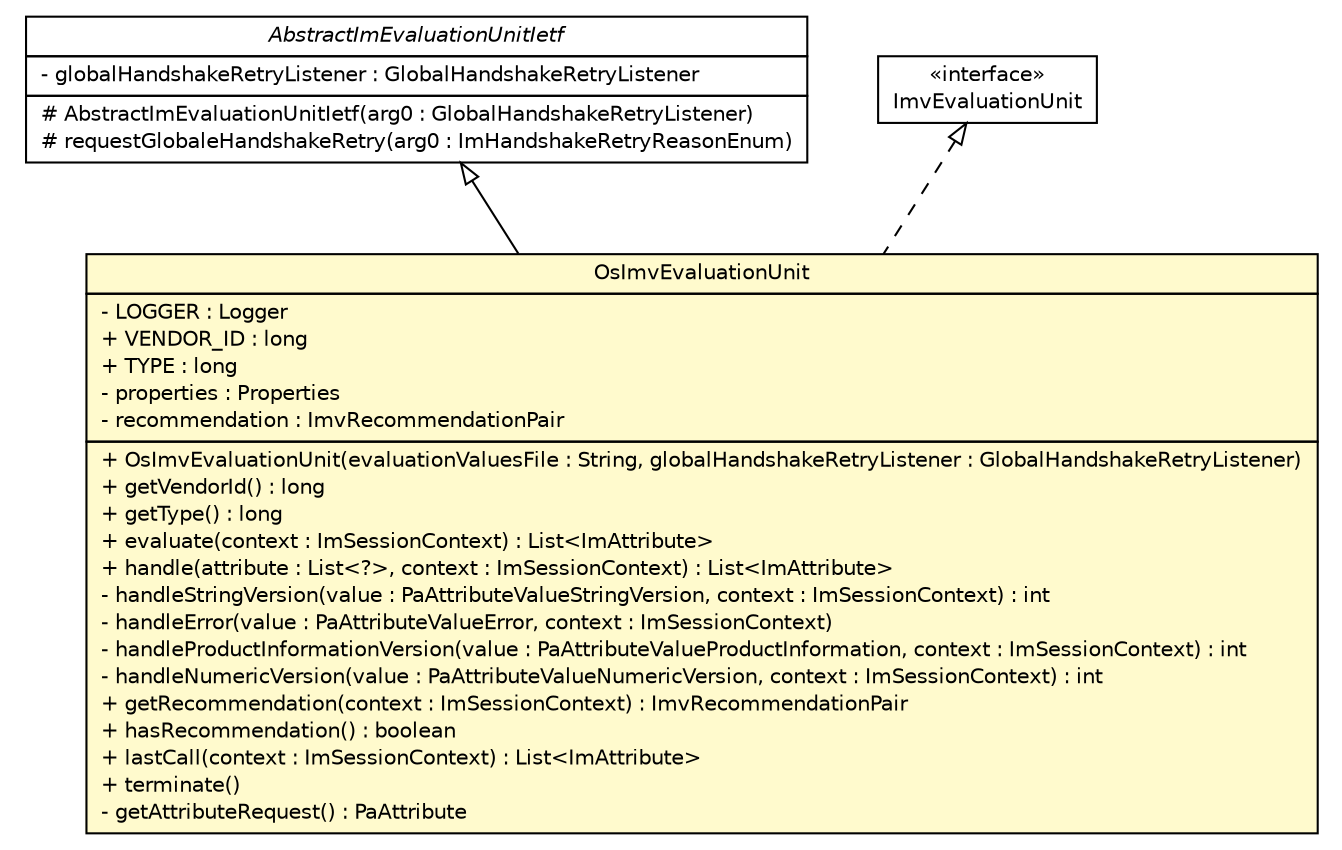 #!/usr/local/bin/dot
#
# Class diagram 
# Generated by UMLGraph version R5_6 (http://www.umlgraph.org/)
#

digraph G {
	edge [fontname="Helvetica",fontsize=10,labelfontname="Helvetica",labelfontsize=10];
	node [fontname="Helvetica",fontsize=10,shape=plaintext];
	nodesep=0.25;
	ranksep=0.5;
	// de.hsbremen.tc.tnc.im.evaluate.example.os.OsImvEvaluationUnit
	c109 [label=<<table title="de.hsbremen.tc.tnc.im.evaluate.example.os.OsImvEvaluationUnit" border="0" cellborder="1" cellspacing="0" cellpadding="2" port="p" bgcolor="lemonChiffon" href="./OsImvEvaluationUnit.html">
		<tr><td><table border="0" cellspacing="0" cellpadding="1">
<tr><td align="center" balign="center"> OsImvEvaluationUnit </td></tr>
		</table></td></tr>
		<tr><td><table border="0" cellspacing="0" cellpadding="1">
<tr><td align="left" balign="left"> - LOGGER : Logger </td></tr>
<tr><td align="left" balign="left"> + VENDOR_ID : long </td></tr>
<tr><td align="left" balign="left"> + TYPE : long </td></tr>
<tr><td align="left" balign="left"> - properties : Properties </td></tr>
<tr><td align="left" balign="left"> - recommendation : ImvRecommendationPair </td></tr>
		</table></td></tr>
		<tr><td><table border="0" cellspacing="0" cellpadding="1">
<tr><td align="left" balign="left"> + OsImvEvaluationUnit(evaluationValuesFile : String, globalHandshakeRetryListener : GlobalHandshakeRetryListener) </td></tr>
<tr><td align="left" balign="left"> + getVendorId() : long </td></tr>
<tr><td align="left" balign="left"> + getType() : long </td></tr>
<tr><td align="left" balign="left"> + evaluate(context : ImSessionContext) : List&lt;ImAttribute&gt; </td></tr>
<tr><td align="left" balign="left"> + handle(attribute : List&lt;?&gt;, context : ImSessionContext) : List&lt;ImAttribute&gt; </td></tr>
<tr><td align="left" balign="left"> - handleStringVersion(value : PaAttributeValueStringVersion, context : ImSessionContext) : int </td></tr>
<tr><td align="left" balign="left"> - handleError(value : PaAttributeValueError, context : ImSessionContext) </td></tr>
<tr><td align="left" balign="left"> - handleProductInformationVersion(value : PaAttributeValueProductInformation, context : ImSessionContext) : int </td></tr>
<tr><td align="left" balign="left"> - handleNumericVersion(value : PaAttributeValueNumericVersion, context : ImSessionContext) : int </td></tr>
<tr><td align="left" balign="left"> + getRecommendation(context : ImSessionContext) : ImvRecommendationPair </td></tr>
<tr><td align="left" balign="left"> + hasRecommendation() : boolean </td></tr>
<tr><td align="left" balign="left"> + lastCall(context : ImSessionContext) : List&lt;ImAttribute&gt; </td></tr>
<tr><td align="left" balign="left"> + terminate() </td></tr>
<tr><td align="left" balign="left"> - getAttributeRequest() : PaAttribute </td></tr>
		</table></td></tr>
		</table>>, URL="./OsImvEvaluationUnit.html", fontname="Helvetica", fontcolor="black", fontsize=10.0];
	//de.hsbremen.tc.tnc.im.evaluate.example.os.OsImvEvaluationUnit extends de.hsbremen.tc.tnc.im.evaluate.AbstractImEvaluationUnitIetf
	c112:p -> c109:p [dir=back,arrowtail=empty];
	//de.hsbremen.tc.tnc.im.evaluate.example.os.OsImvEvaluationUnit implements de.hsbremen.tc.tnc.im.evaluate.ImvEvaluationUnit
	c113:p -> c109:p [dir=back,arrowtail=empty,style=dashed];
	// de.hsbremen.tc.tnc.im.evaluate.AbstractImEvaluationUnitIetf
	c112 [label=<<table title="de.hsbremen.tc.tnc.im.evaluate.AbstractImEvaluationUnitIetf" border="0" cellborder="1" cellspacing="0" cellpadding="2" port="p" href="http://java.sun.com/j2se/1.4.2/docs/api/de/hsbremen/tc/tnc/im/evaluate/AbstractImEvaluationUnitIetf.html">
		<tr><td><table border="0" cellspacing="0" cellpadding="1">
<tr><td align="center" balign="center"><font face="Helvetica-Oblique"> AbstractImEvaluationUnitIetf </font></td></tr>
		</table></td></tr>
		<tr><td><table border="0" cellspacing="0" cellpadding="1">
<tr><td align="left" balign="left"> - globalHandshakeRetryListener : GlobalHandshakeRetryListener </td></tr>
		</table></td></tr>
		<tr><td><table border="0" cellspacing="0" cellpadding="1">
<tr><td align="left" balign="left"> # AbstractImEvaluationUnitIetf(arg0 : GlobalHandshakeRetryListener) </td></tr>
<tr><td align="left" balign="left"> # requestGlobaleHandshakeRetry(arg0 : ImHandshakeRetryReasonEnum) </td></tr>
		</table></td></tr>
		</table>>, URL="http://java.sun.com/j2se/1.4.2/docs/api/de/hsbremen/tc/tnc/im/evaluate/AbstractImEvaluationUnitIetf.html", fontname="Helvetica", fontcolor="black", fontsize=10.0];
	// de.hsbremen.tc.tnc.im.evaluate.ImvEvaluationUnit
	c113 [label=<<table title="de.hsbremen.tc.tnc.im.evaluate.ImvEvaluationUnit" border="0" cellborder="1" cellspacing="0" cellpadding="2" port="p" href="http://java.sun.com/j2se/1.4.2/docs/api/de/hsbremen/tc/tnc/im/evaluate/ImvEvaluationUnit.html">
		<tr><td><table border="0" cellspacing="0" cellpadding="1">
<tr><td align="center" balign="center"> &#171;interface&#187; </td></tr>
<tr><td align="center" balign="center"> ImvEvaluationUnit </td></tr>
		</table></td></tr>
		</table>>, URL="http://java.sun.com/j2se/1.4.2/docs/api/de/hsbremen/tc/tnc/im/evaluate/ImvEvaluationUnit.html", fontname="Helvetica", fontcolor="black", fontsize=10.0];
}

